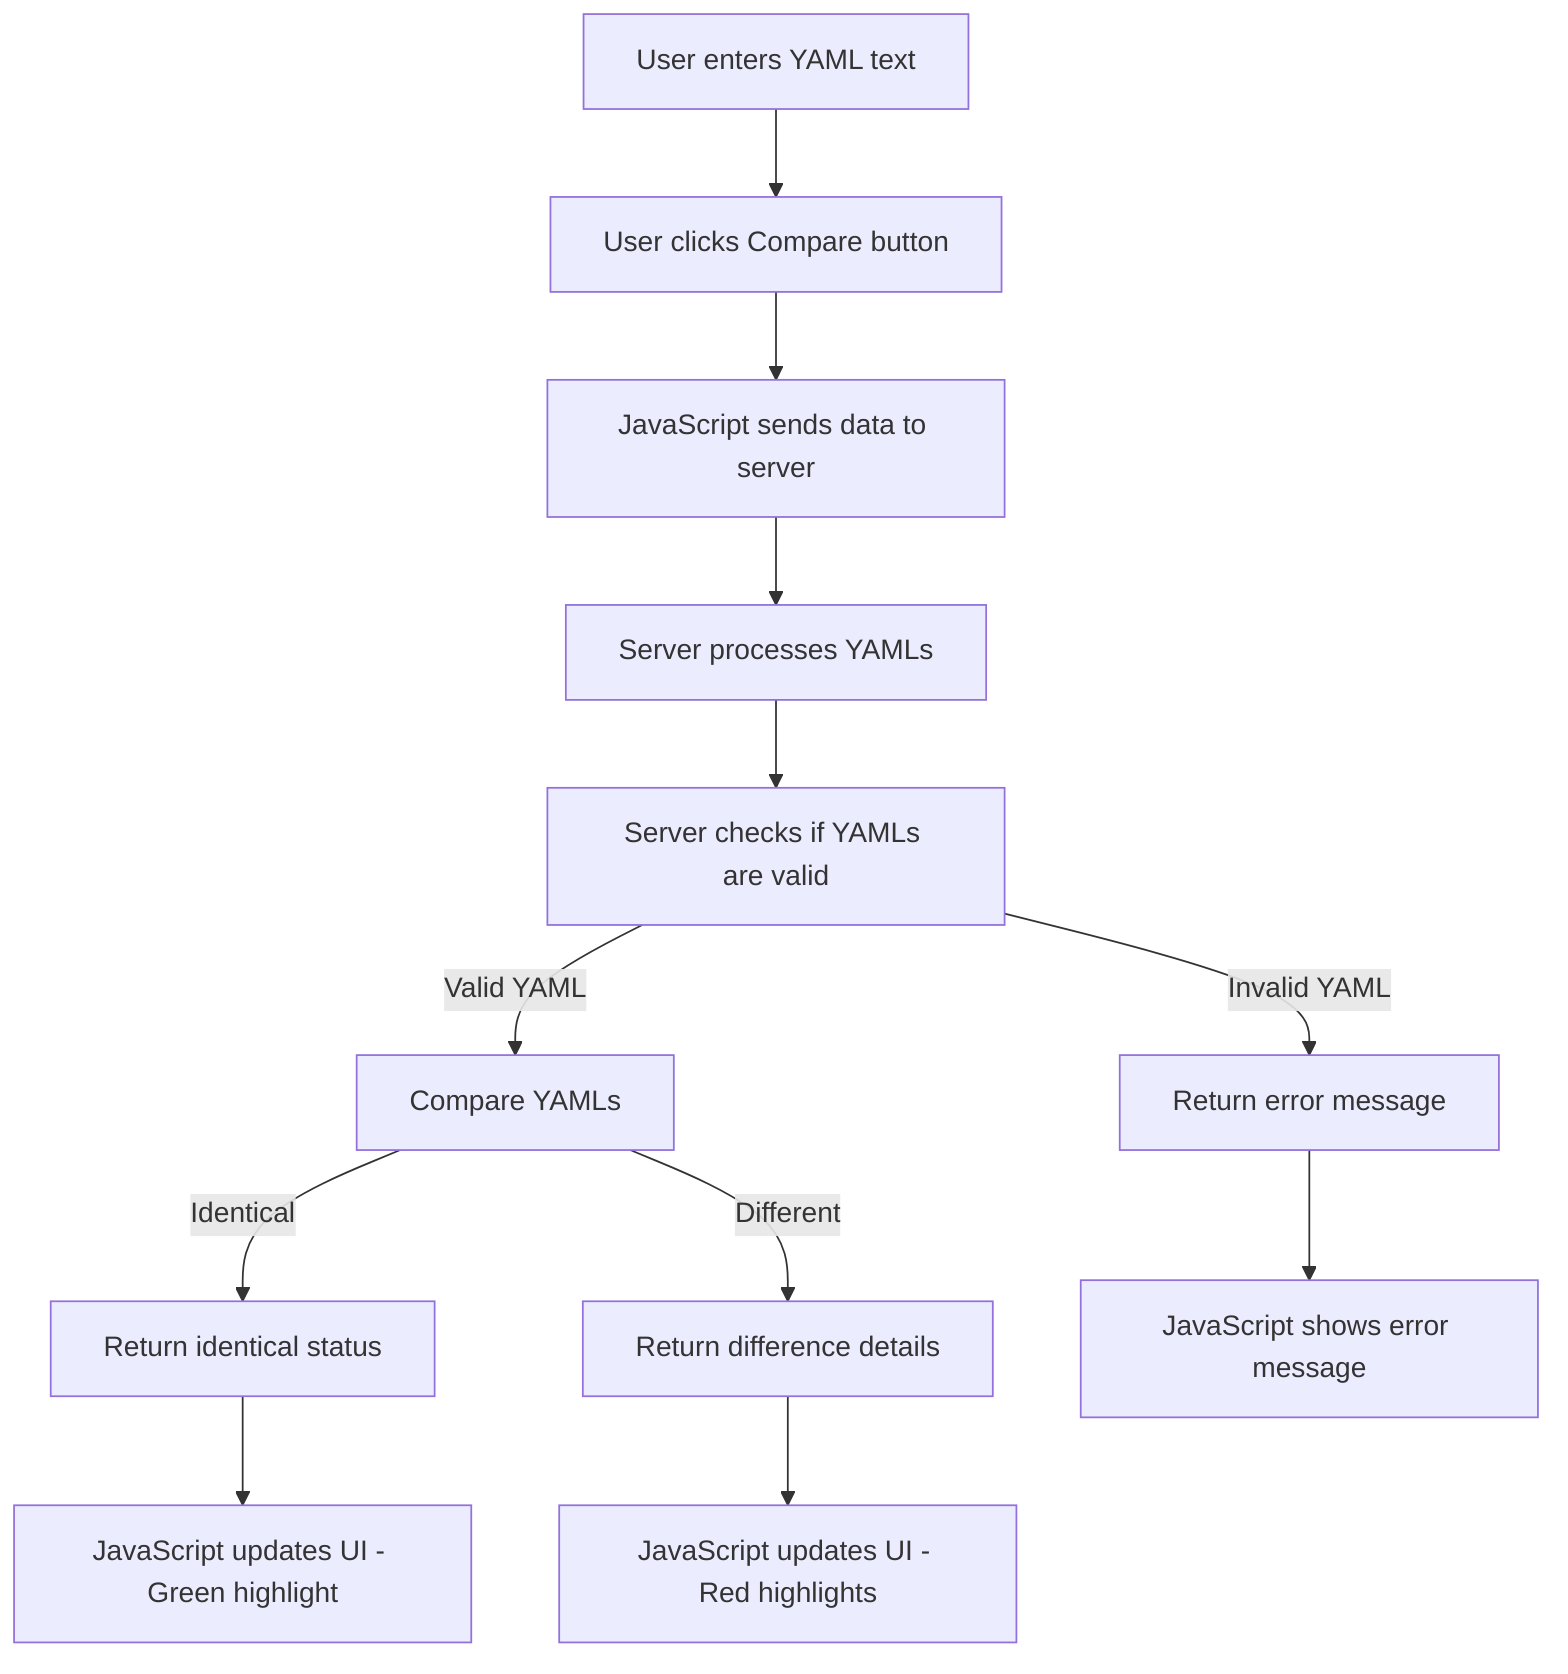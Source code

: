 flowchart TD
    A[User enters YAML text] --> B[User clicks Compare button]
    B --> C[JavaScript sends data to server]
    C --> D[Server processes YAMLs]
    D --> E[Server checks if YAMLs are valid]
    E -->|Invalid YAML| F[Return error message]
    E -->|Valid YAML| G[Compare YAMLs]
    G -->|Identical| H[Return identical status]
    G -->|Different| I[Return difference details]
    H --> J[JavaScript updates UI - Green highlight]
    I --> K[JavaScript updates UI - Red highlights]
    F --> L[JavaScript shows error message]